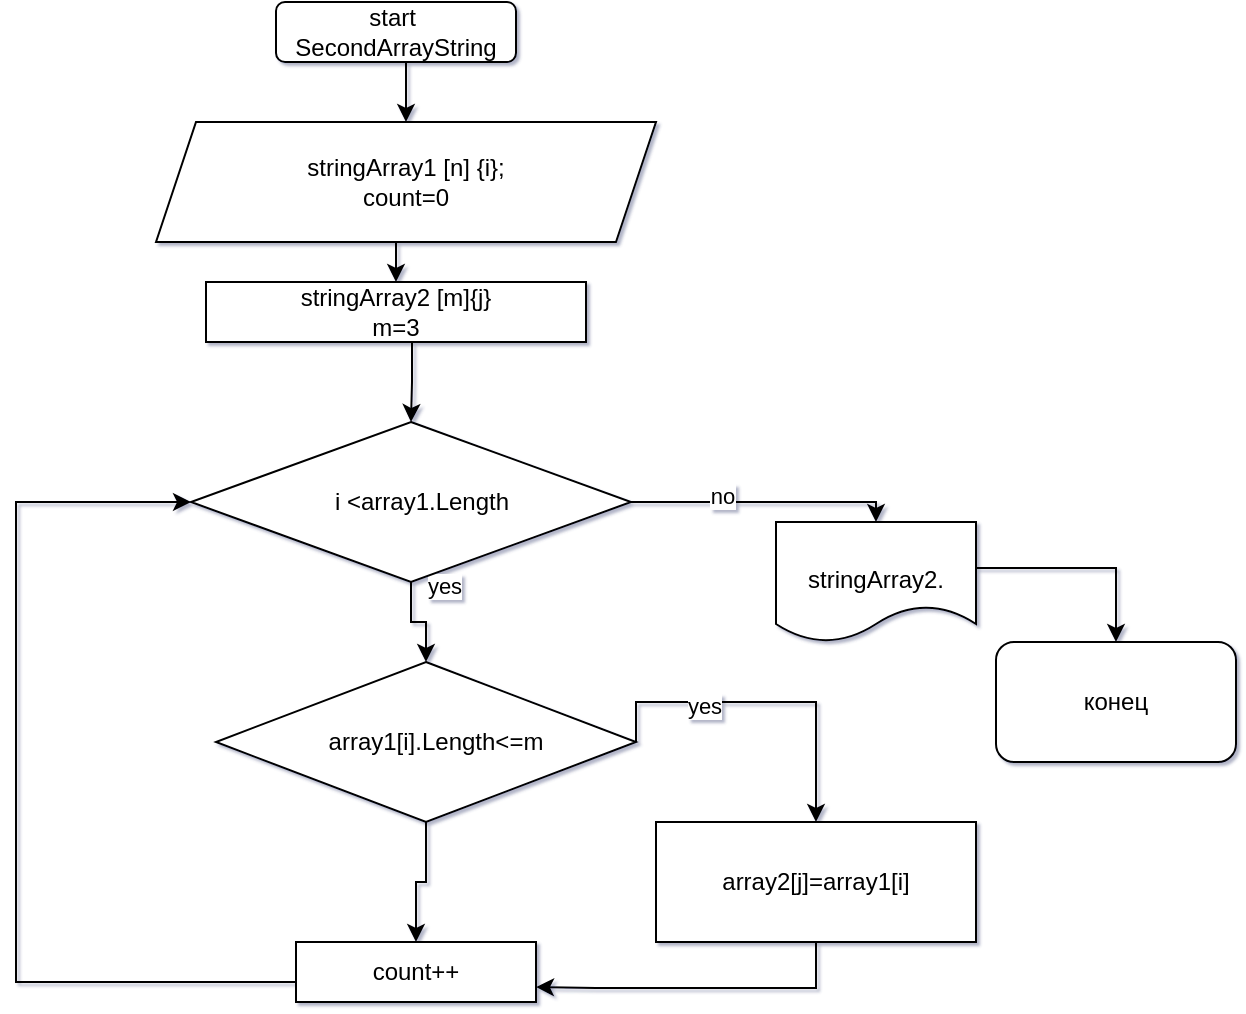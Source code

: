 <mxfile version="20.6.0" type="device"><diagram id="ijx53UDOEXoo265ugvLR" name="Страница 1"><mxGraphModel dx="1422" dy="762" grid="1" gridSize="10" guides="1" tooltips="1" connect="1" arrows="1" fold="1" page="1" pageScale="1" pageWidth="827" pageHeight="1169" background="#ffffff" math="0" shadow="1"><root><mxCell id="0"/><mxCell id="1" parent="0"/><mxCell id="eULLQhJt3iseNaqXPGZQ-6" style="edgeStyle=orthogonalEdgeStyle;rounded=0;orthogonalLoop=1;jettySize=auto;html=1;exitX=0.5;exitY=1;exitDx=0;exitDy=0;entryX=0.5;entryY=0;entryDx=0;entryDy=0;" edge="1" parent="1" source="X77NPuob2KJYCe5LXZBr-1" target="X77NPuob2KJYCe5LXZBr-48"><mxGeometry relative="1" as="geometry"/></mxCell><mxCell id="X77NPuob2KJYCe5LXZBr-1" value="start&amp;nbsp; SecondArrayString" style="rounded=1;whiteSpace=wrap;html=1;" parent="1" vertex="1"><mxGeometry x="330" y="20" width="120" height="30" as="geometry"/></mxCell><mxCell id="X77NPuob2KJYCe5LXZBr-41" value="конец" style="rounded=1;whiteSpace=wrap;html=1;" parent="1" vertex="1"><mxGeometry x="690" y="340" width="120" height="60" as="geometry"/></mxCell><mxCell id="eULLQhJt3iseNaqXPGZQ-7" style="edgeStyle=orthogonalEdgeStyle;rounded=0;orthogonalLoop=1;jettySize=auto;html=1;exitX=0.5;exitY=1;exitDx=0;exitDy=0;entryX=0.5;entryY=0;entryDx=0;entryDy=0;" edge="1" parent="1" source="X77NPuob2KJYCe5LXZBr-48" target="eULLQhJt3iseNaqXPGZQ-5"><mxGeometry relative="1" as="geometry"/></mxCell><mxCell id="X77NPuob2KJYCe5LXZBr-48" value="stringArray1 [n] {i};&lt;br&gt;count=0" style="shape=parallelogram;perimeter=parallelogramPerimeter;whiteSpace=wrap;html=1;fixedSize=1;" parent="1" vertex="1"><mxGeometry x="270" y="80" width="250" height="60" as="geometry"/></mxCell><mxCell id="eULLQhJt3iseNaqXPGZQ-10" style="edgeStyle=orthogonalEdgeStyle;rounded=0;orthogonalLoop=1;jettySize=auto;html=1;exitX=1;exitY=0.5;exitDx=0;exitDy=0;entryX=0.5;entryY=0;entryDx=0;entryDy=0;" edge="1" parent="1" source="X77NPuob2KJYCe5LXZBr-49" target="eULLQhJt3iseNaqXPGZQ-9"><mxGeometry relative="1" as="geometry"><mxPoint x="610" y="440" as="targetPoint"/><Array as="points"><mxPoint x="510" y="370"/><mxPoint x="600" y="370"/></Array></mxGeometry></mxCell><mxCell id="eULLQhJt3iseNaqXPGZQ-14" value="yes" style="edgeLabel;html=1;align=center;verticalAlign=middle;resizable=0;points=[];" vertex="1" connectable="0" parent="eULLQhJt3iseNaqXPGZQ-10"><mxGeometry x="-0.365" y="-2" relative="1" as="geometry"><mxPoint as="offset"/></mxGeometry></mxCell><mxCell id="eULLQhJt3iseNaqXPGZQ-16" style="edgeStyle=orthogonalEdgeStyle;rounded=0;orthogonalLoop=1;jettySize=auto;html=1;exitX=0.5;exitY=1;exitDx=0;exitDy=0;" edge="1" parent="1" source="X77NPuob2KJYCe5LXZBr-49" target="X77NPuob2KJYCe5LXZBr-76"><mxGeometry relative="1" as="geometry"><mxPoint x="405" y="480" as="targetPoint"/><Array as="points"/></mxGeometry></mxCell><mxCell id="X77NPuob2KJYCe5LXZBr-49" value="&amp;nbsp; &amp;nbsp; &amp;nbsp; &amp;nbsp; &amp;nbsp; &amp;nbsp; &amp;nbsp; &amp;nbsp; array1[i].Length&amp;lt;=m&amp;nbsp; &amp;nbsp; &amp;nbsp; &amp;nbsp; &amp;nbsp; &amp;nbsp; &amp;nbsp;" style="rhombus;whiteSpace=wrap;html=1;" parent="1" vertex="1"><mxGeometry x="300" y="350" width="210" height="80" as="geometry"/></mxCell><mxCell id="X77NPuob2KJYCe5LXZBr-61" style="edgeStyle=orthogonalEdgeStyle;rounded=0;orthogonalLoop=1;jettySize=auto;html=1;entryX=0.5;entryY=0;entryDx=0;entryDy=0;exitX=0.99;exitY=0.383;exitDx=0;exitDy=0;exitPerimeter=0;" parent="1" source="eULLQhJt3iseNaqXPGZQ-1" target="X77NPuob2KJYCe5LXZBr-41" edge="1"><mxGeometry relative="1" as="geometry"><mxPoint x="630" y="340" as="sourcePoint"/></mxGeometry></mxCell><mxCell id="X77NPuob2KJYCe5LXZBr-68" style="edgeStyle=orthogonalEdgeStyle;rounded=0;orthogonalLoop=1;jettySize=auto;html=1;entryX=0;entryY=0.5;entryDx=0;entryDy=0;exitX=0;exitY=0.5;exitDx=0;exitDy=0;" parent="1" target="DmnDgOFEPs2BOut9hXZx-1" edge="1" source="X77NPuob2KJYCe5LXZBr-76"><mxGeometry relative="1" as="geometry"><mxPoint x="330" y="290" as="targetPoint"/><mxPoint x="400" y="520" as="sourcePoint"/><Array as="points"><mxPoint x="340" y="510"/><mxPoint x="200" y="510"/><mxPoint x="200" y="270"/></Array></mxGeometry></mxCell><mxCell id="X77NPuob2KJYCe5LXZBr-70" value="yes" style="edgeLabel;html=1;align=center;verticalAlign=middle;resizable=0;points=[];" parent="1" vertex="1" connectable="0"><mxGeometry x="414" y="340" as="geometry"><mxPoint y="-28" as="offset"/></mxGeometry></mxCell><mxCell id="X77NPuob2KJYCe5LXZBr-76" value="count++" style="rounded=0;whiteSpace=wrap;html=1;" parent="1" vertex="1"><mxGeometry x="340" y="490" width="120" height="30" as="geometry"/></mxCell><mxCell id="DmnDgOFEPs2BOut9hXZx-8" style="edgeStyle=orthogonalEdgeStyle;rounded=0;orthogonalLoop=1;jettySize=auto;html=1;entryX=0.5;entryY=0;entryDx=0;entryDy=0;" parent="1" source="DmnDgOFEPs2BOut9hXZx-1" target="eULLQhJt3iseNaqXPGZQ-1" edge="1"><mxGeometry relative="1" as="geometry"><mxPoint x="540" y="310" as="targetPoint"/><Array as="points"><mxPoint x="630" y="270"/></Array></mxGeometry></mxCell><mxCell id="eULLQhJt3iseNaqXPGZQ-13" value="no" style="edgeLabel;html=1;align=center;verticalAlign=middle;resizable=0;points=[];" vertex="1" connectable="0" parent="DmnDgOFEPs2BOut9hXZx-8"><mxGeometry x="-0.313" y="3" relative="1" as="geometry"><mxPoint as="offset"/></mxGeometry></mxCell><mxCell id="DmnDgOFEPs2BOut9hXZx-9" style="edgeStyle=orthogonalEdgeStyle;rounded=0;orthogonalLoop=1;jettySize=auto;html=1;entryX=0.5;entryY=0;entryDx=0;entryDy=0;" parent="1" source="DmnDgOFEPs2BOut9hXZx-1" target="X77NPuob2KJYCe5LXZBr-49" edge="1"><mxGeometry relative="1" as="geometry"/></mxCell><mxCell id="DmnDgOFEPs2BOut9hXZx-1" value="&amp;nbsp; &amp;nbsp; &amp;nbsp; &amp;nbsp; &amp;nbsp; &amp;nbsp; &amp;nbsp; &amp;nbsp; i &amp;lt;array1.Length&amp;nbsp; &amp;nbsp; &amp;nbsp; &amp;nbsp; &amp;nbsp; &amp;nbsp; &amp;nbsp;" style="rhombus;whiteSpace=wrap;html=1;" parent="1" vertex="1"><mxGeometry x="287.5" y="230" width="220" height="80" as="geometry"/></mxCell><mxCell id="eULLQhJt3iseNaqXPGZQ-1" value="&lt;br&gt;stringArray2." style="shape=document;whiteSpace=wrap;html=1;boundedLbl=1;" vertex="1" parent="1"><mxGeometry x="580" y="280" width="100" height="60" as="geometry"/></mxCell><mxCell id="eULLQhJt3iseNaqXPGZQ-8" style="edgeStyle=orthogonalEdgeStyle;rounded=0;orthogonalLoop=1;jettySize=auto;html=1;exitX=0.5;exitY=1;exitDx=0;exitDy=0;entryX=0.5;entryY=0;entryDx=0;entryDy=0;" edge="1" parent="1" source="eULLQhJt3iseNaqXPGZQ-5" target="DmnDgOFEPs2BOut9hXZx-1"><mxGeometry relative="1" as="geometry"><Array as="points"><mxPoint x="398" y="190"/><mxPoint x="398" y="210"/></Array></mxGeometry></mxCell><mxCell id="eULLQhJt3iseNaqXPGZQ-5" value="stringArray2 [m]{j}&lt;br&gt;m=3" style="rounded=0;whiteSpace=wrap;html=1;" vertex="1" parent="1"><mxGeometry x="295" y="160" width="190" height="30" as="geometry"/></mxCell><mxCell id="eULLQhJt3iseNaqXPGZQ-15" style="edgeStyle=orthogonalEdgeStyle;rounded=0;orthogonalLoop=1;jettySize=auto;html=1;entryX=1;entryY=0.75;entryDx=0;entryDy=0;" edge="1" parent="1" source="eULLQhJt3iseNaqXPGZQ-9" target="X77NPuob2KJYCe5LXZBr-76"><mxGeometry relative="1" as="geometry"><Array as="points"><mxPoint x="600" y="513"/><mxPoint x="490" y="513"/></Array></mxGeometry></mxCell><mxCell id="eULLQhJt3iseNaqXPGZQ-9" value="array2[j]=array1[i]" style="rounded=0;whiteSpace=wrap;html=1;" vertex="1" parent="1"><mxGeometry x="520" y="430" width="160" height="60" as="geometry"/></mxCell></root></mxGraphModel></diagram></mxfile>
